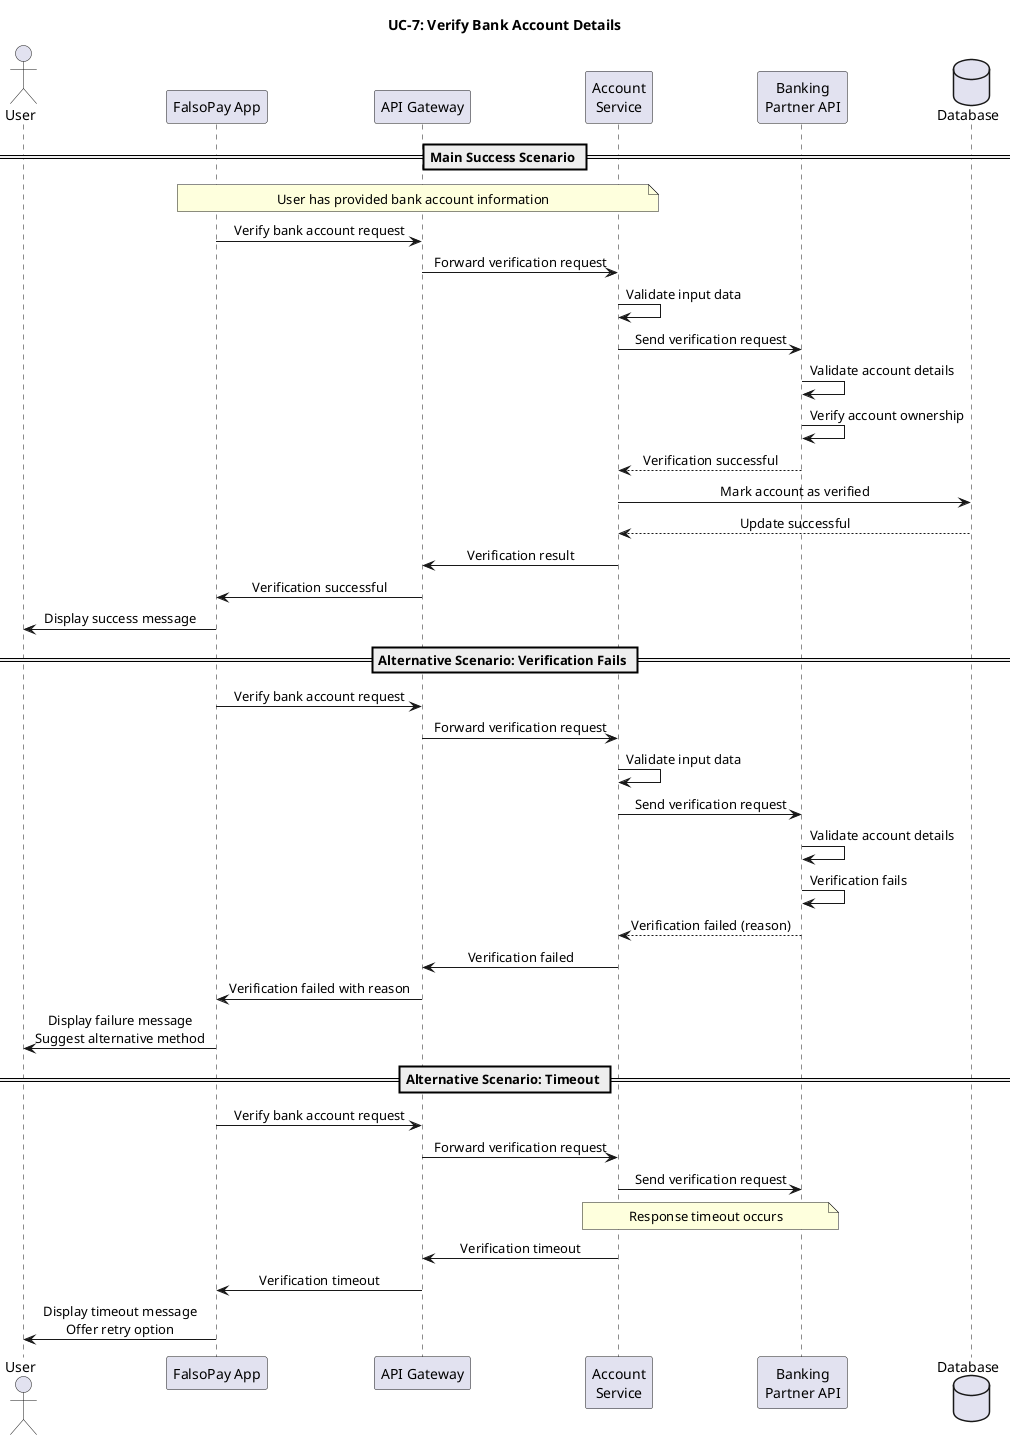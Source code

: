 @startuml UC7-VerifyBankAccountDetails

skinparam sequenceMessageAlign center
skinparam backgroundColor white
skinparam handwritten false

title "UC-7: Verify Bank Account Details"

actor "User" as user
participant "FalsoPay App" as app
participant "API Gateway" as gateway
participant "Account\nService" as accountService
participant "Banking\nPartner API" as bankingAPI
database "Database" as db

== Main Success Scenario ==

note over app, accountService: User has provided bank account information

app -> gateway: Verify bank account request
gateway -> accountService: Forward verification request
accountService -> accountService: Validate input data
accountService -> bankingAPI: Send verification request

bankingAPI -> bankingAPI: Validate account details
bankingAPI -> bankingAPI: Verify account ownership
bankingAPI --> accountService: Verification successful

accountService -> db: Mark account as verified
db --> accountService: Update successful
accountService -> gateway: Verification result
gateway -> app: Verification successful
app -> user: Display success message

== Alternative Scenario: Verification Fails ==

app -> gateway: Verify bank account request
gateway -> accountService: Forward verification request
accountService -> accountService: Validate input data
accountService -> bankingAPI: Send verification request

bankingAPI -> bankingAPI: Validate account details
bankingAPI -> bankingAPI: Verification fails
bankingAPI --> accountService: Verification failed (reason)

accountService -> gateway: Verification failed
gateway -> app: Verification failed with reason
app -> user: Display failure message\nSuggest alternative method

== Alternative Scenario: Timeout ==

app -> gateway: Verify bank account request
gateway -> accountService: Forward verification request
accountService -> bankingAPI: Send verification request

note over accountService, bankingAPI: Response timeout occurs

accountService -> gateway: Verification timeout
gateway -> app: Verification timeout
app -> user: Display timeout message\nOffer retry option

@enduml 